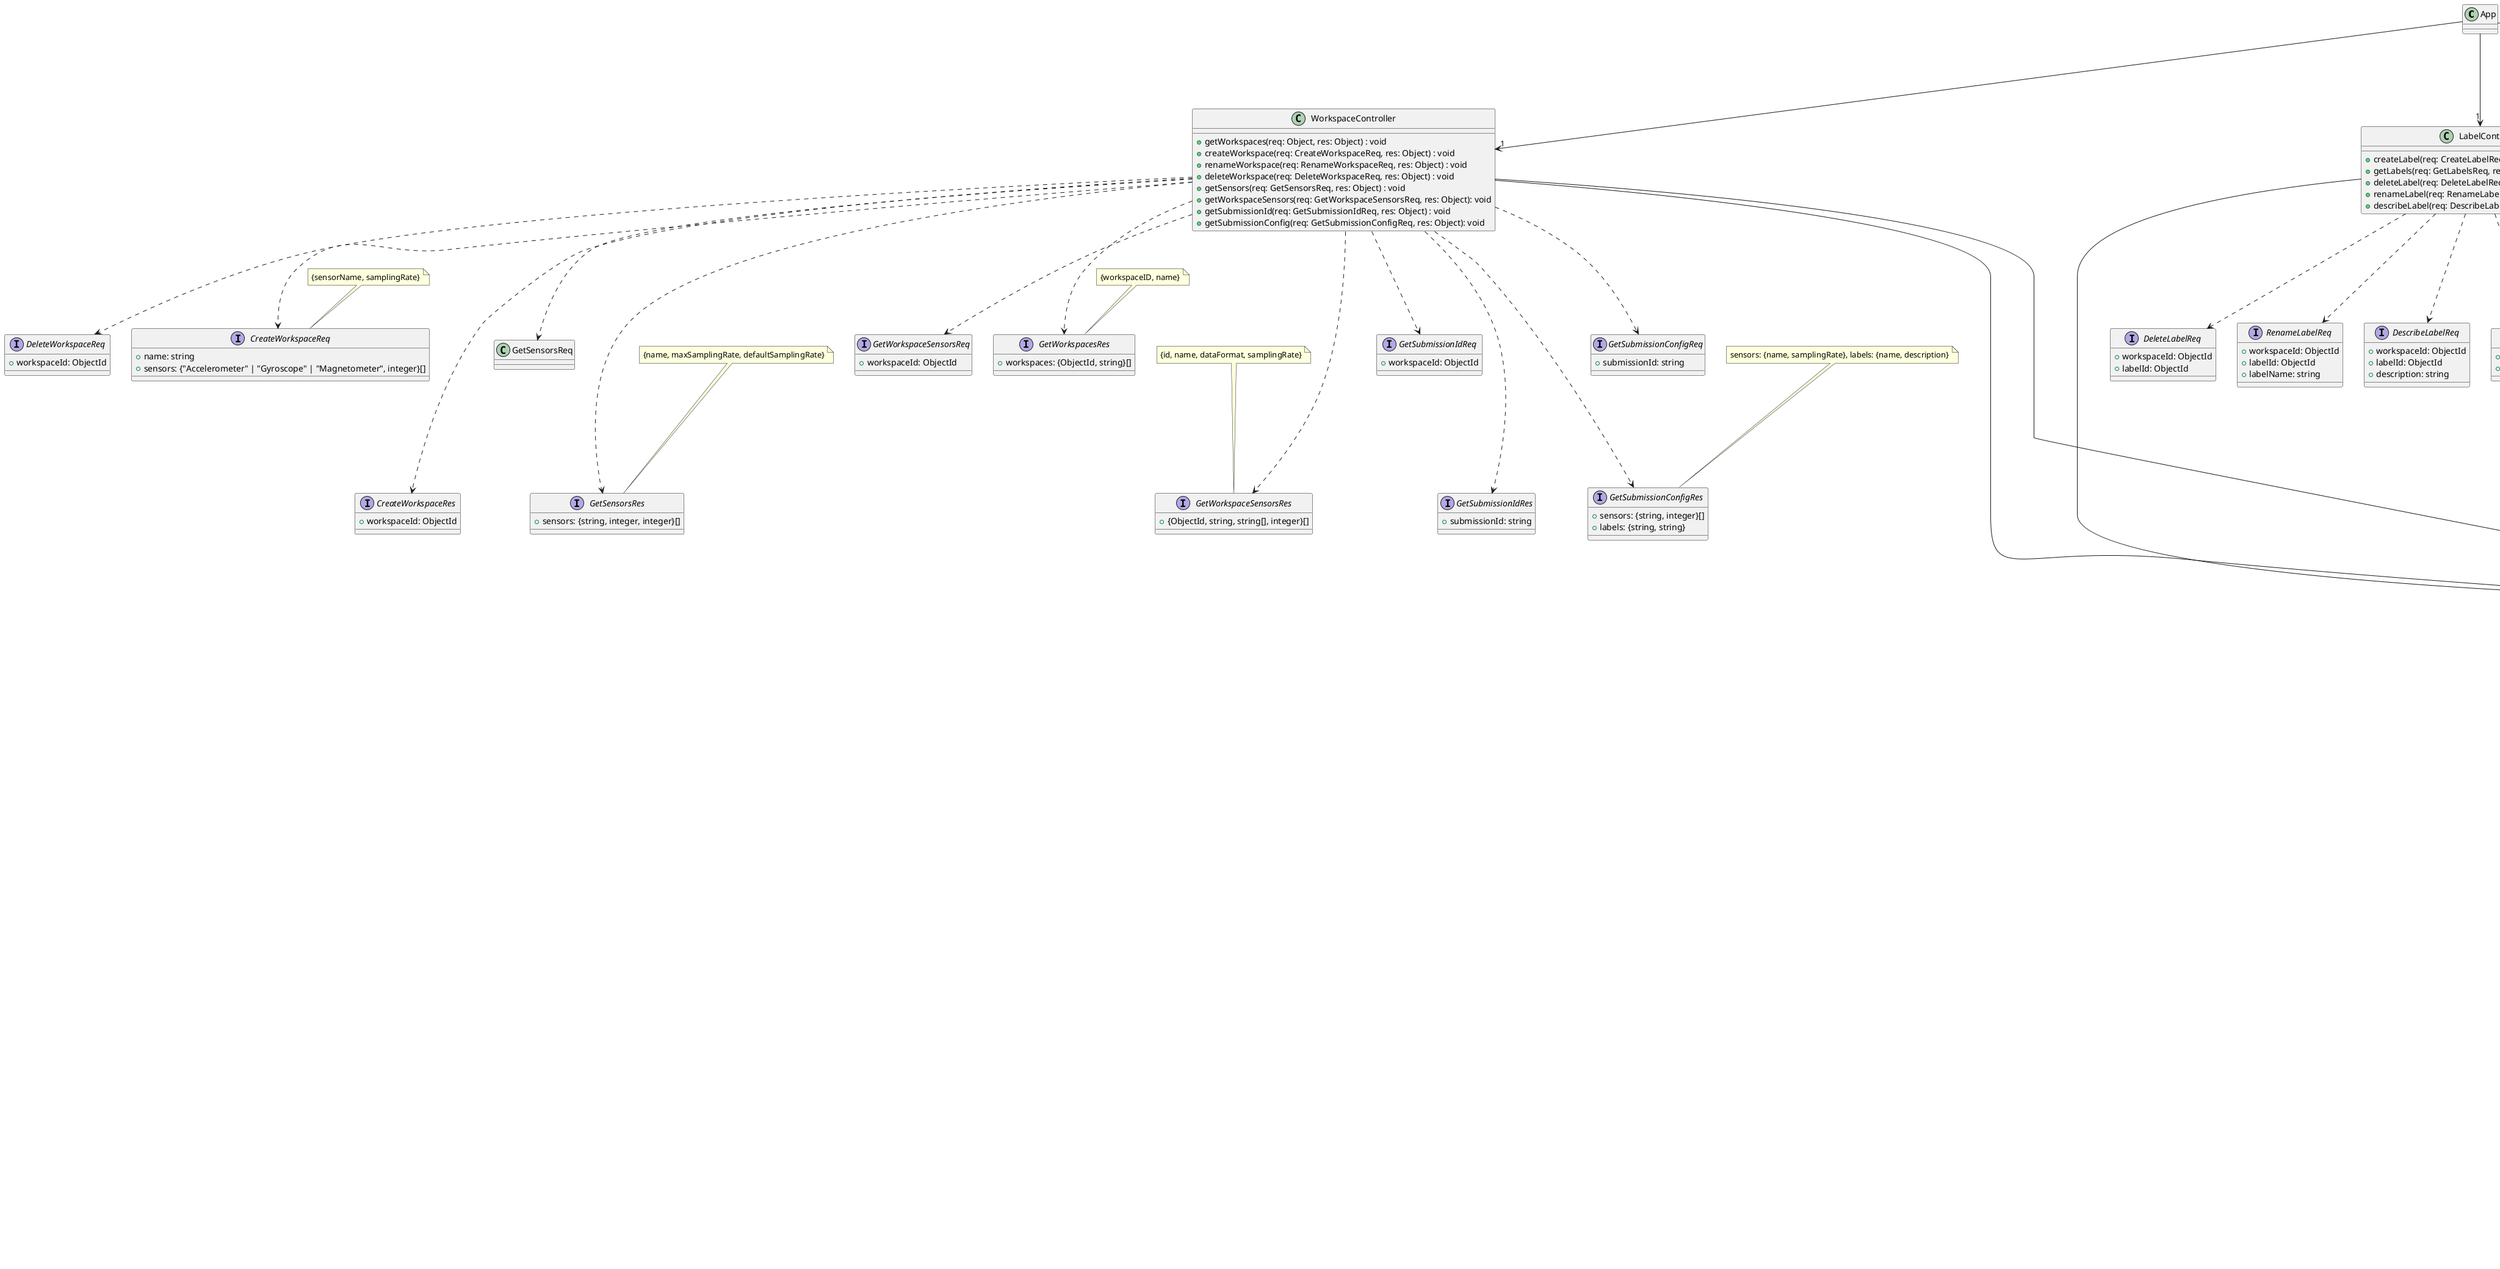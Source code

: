 @startuml Workspace Management Class Diagram

skinparam titleFontSize 100
skinparam titleFontColor grey
skinparam titleBorderRoundCorner 15
skinparam titleBorderThickness 2
skinparam titleBackgroundColor Turquoise


class App{

}

App ---> "1" WorkspaceController
App ---> "1" LabelController
App ---> "1" SampleController

' ----------- LabelController ----------------

interface CreateLabelReq {
    +workspaceId: ObjectId
    +labelName: string
}

interface GetLabelsReq {
    +workspaceId: ObjectId
}

interface GetLabelsRes {
    +labels: Label[]
}

GetLabelsReq -[hidden]-> GetLabelsRes

interface DeleteLabelReq {
    +workspaceId: ObjectId
    +labelId: ObjectId
}

interface RenameLabelReq {
    +workspaceId: ObjectId
    +labelId: ObjectId
    +labelName: string
}

interface DescribeLabelReq {
    +workspaceId: ObjectId
    +labelId: ObjectId
    +description: string
}

class LabelController {
    +createLabel(req: CreateLabelReq, res: Object) : void
    +getLabels(req: GetLabelsReq, res: Object) : void
    +deleteLabel(req: DeleteLabelReq, res: Object) : void
    +renameLabel(req: RenameLabelReq, res: Object) : void
    +describeLabel(req: DescribeLabelReq, res: Object) : void
}

LabelController -----> "1" WorkspaceModel
LabelController -----> "1" SampleModel

LabelController ...> CreateLabelReq

LabelController ...> GetLabelsReq
LabelController ...> GetLabelsRes

LabelController ...> DeleteLabelReq

LabelController ...> RenameLabelReq

LabelController ...> DescribeLabelReq

' ------------- WorkspaceController ----------

interface GetWorkspacesRes {
    +workspaces: {ObjectId, string}[]
}
note top: {workspaceID, name}

interface CreateWorkspaceReq {
    +name: string
    +sensors: {"Accelerometer" | "Gyroscope" | "Magnetometer", integer}[]
}
note top: {sensorName, samplingRate}

interface CreateWorkspaceRes {
    +workspaceId: ObjectId
}

CreateWorkspaceReq -[hidden]-> CreateWorkspaceRes

interface DeleteWorkspaceReq {
    +workspaceId: ObjectId
}

interface GetSensorsRes {
    +sensors: {string, integer, integer}[]
}
note top : {name, maxSamplingRate, defaultSamplingRate}

GetSensorsReq -[hidden]-> GetSensorsRes

interface GetWorkspaceSensorsReq {
    +workspaceId: ObjectId
}

interface GetWorkspaceSensorsRes {
    +{ObjectId, string, string[], integer}[]
}
note top : {id, name, dataFormat, samplingRate}

GetWorkspaceSensorsReq -[hidden]-> GetWorkspaceSensorsRes

interface GetSubmissionIdReq {
    +workspaceId: ObjectId
}

interface GetSubmissionIdRes {
    +submissionId: string
}

GetSubmissionIdReq -[hidden]-> GetSubmissionIdRes

interface GetSubmissionConfigReq {
    +submissionId: string
}

interface GetSubmissionConfigRes {
    +sensors: {string, integer}[]
    +labels: {string, string}
}
note top: sensors: {name, samplingRate}, labels: {name, description}

GetSubmissionConfigReq -[hidden]-> GetSubmissionConfigRes

class WorkspaceController {
    +getWorkspaces(req: Object, res: Object) : void
    +createWorkspace(req: CreateWorkspaceReq, res: Object) : void
    +renameWorkspace(req: RenameWorkspaceReq, res: Object) : void
    +deleteWorkspace(req: DeleteWorkspaceReq, res: Object) : void
    +getSensors(req: GetSensorsReq, res: Object) : void
    +getWorkspaceSensors(req: GetWorkspaceSensorsReq, res: Object): void
    +getSubmissionId(req: GetSubmissionIdReq, res: Object) : void
    +getSubmissionConfig(req: GetSubmissionConfigReq, res: Object): void
}

WorkspaceController ...> GetWorkspacesRes
WorkspaceController ...> CreateWorkspaceReq
WorkspaceController ...> CreateWorkspaceRes
WorkspaceController ...> DeleteWorkspaceReq
WorkspaceController ...> GetSensorsReq
WorkspaceController ...> GetSensorsRes
WorkspaceController ...> GetWorkspaceSensorsReq
WorkspaceController ...> GetWorkspaceSensorsRes
WorkspaceController ...> GetSubmissionIdReq
WorkspaceController ...> GetSubmissionIdRes
WorkspaceController ...> GetSubmissionConfigReq
WorkspaceController ...> GetSubmissionConfigRes

WorkspaceController -----> "1" WorkspaceModel
WorkspaceController -----> "1" SampleModel

'------------------ Sensor/Sample -----------------------

enum SensorType {
    ACCELEROMETER(50, 25, {x, y, z}),
    GYROSCOPE(100, 70, {x, y, z}),
    MAGNETOMETER(250, 250, {x, y, z});

    +maxSamplingRate: number
    +defaultSamplingRate: number
    +dataFormat: string[]
}

' Schema
class Sensor {
    +id: ObjectId
    +samplingRate: number
}

Sensor ---> "1" SensorType :type

class DataPoint {
    +value: number[]
    +timestamp: UnixTimestamp
    +id: ObjectId
}

class SensorDataPoints {
    +id: ObjectId
    +sensor_id: ObjectId
}

SensorDataPoints "1" *--- "*" DataPoint : dataPoints

' Schema
class TimeFrame {
    +start: UnixTimestamp
    +end: UnixTimestamp
}

' Schema
class Sample {
    +id: ObjectId
    -start: UnixTimestamp
    -end: UnixTimestamp
    +setTimeFrames(timeframes: TimeFrame[])
}

' aggregation or relation?
Sample "1" o--- "*" TimeFrame : timeframes

Sample "*" --- "1" Label
Sample "1" *--- "*" SensorDataPoints : allSensorDataPoints

' mongoose.Model<Sample>
class SampleModel {
    +find(id: ObjectId) : Sample
}

SampleModel "1" *--- "*" Sample : samples

' Schema
class Label {
    +id: ObjectId
    +name: string
    +description?: string
}

' Schema
class Workspace {
    +id: ObjectId
    +name: string
    +user: string
    +submissionIds: string[]
}

Workspace *--- "*" Label
Workspace *--- "*" Sensor
Workspace o--- "*" Sample

' mongoose.Model<Workspace>
class WorkspaceModel {
    +find(id: ObjectId) : Workspace
}

WorkspaceModel "1" *--- "*" Workspace : workspaces

' --------------- SampleController -------------------

interface SubmitSampleReq {
    +samples: Sample[]
    +submissionId: string
}

SubmitSampleReq -[hidden]-> SubmitSampleRes

interface GetSamplesReq {
    +workspaceId: ObjectId
    +onlyIds: boolean
}

interface GetSamplesRes {
    +samples: Sample[]
}

GetSamplesReq -[hidden]-> GetSamplesRes

interface RelabelSampleReq {
    +workspaceId: ObjectId
    +sampleId: ObjectId
    +labelId: LabelId
}

interface DeleteSampleReq {
    +workspaceId: ObjectId
    +sampleId: ObjectId
}

interface SetTimeFramesReq {
    +workspaceId: ObjectId
    +sampleId: ObjectId
    +timeframes: TimeFrame[]
}

SetTimeFramesReq ...> TimeFrame

interface GetSampleDataPointsReq {
    +workspaceId: ObjectId
    +sampleId: ObjectId
}

interface GetSampleDataPointsRes {
    +sample: Sample
}

GetSampleDataPointsReq -[hidden]-> GetSampleDataPointsRes

class SampleController {
    +submitSample(req: SubmitSampleReq, res: Object) : void
    +getSamples(req: GetSamplesReq, res: Object) : void
    +getSampleDataPoints(req: GetSampleDataPointsReq, res: Object) : void
    +relabelSample(req: RelabelSampleReq, res: Object) : void
    +deleteSample(req: DeleteSampleReq, res: Object) : void
    +setTimeFrames(req: SetTimeFramesReq, res: Object) : void
}

    SampleController ...> SubmitSampleReq
    SampleController ...> GetSamplesReq
    SampleController ...> GetSamplesRes
    SampleController ...> RelabelSampleReq
    SampleController ...> DeleteSampleReq
    SampleController ...> SetTimeFramesReq
    SampleController ...> GetSampleDataPointsReq
    SampleController ...> GetSampleDataPointsRes

    SampleController -----> SampleModel
    SampleController -----> WorkspaceModel

    @enduml